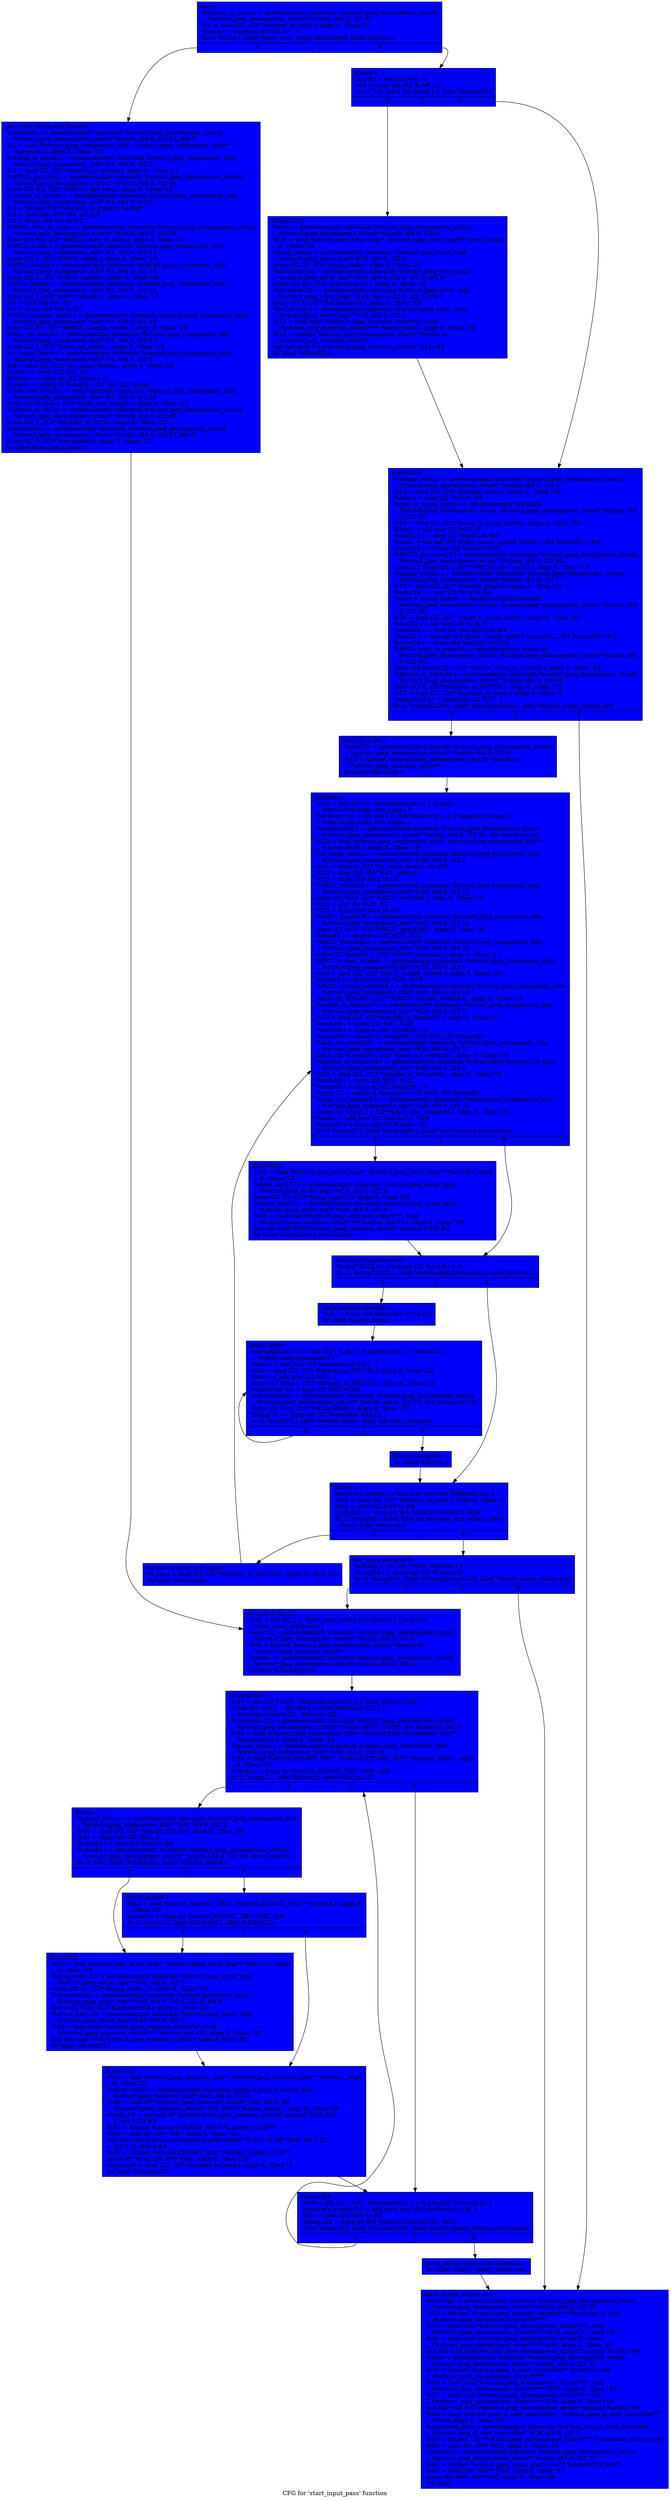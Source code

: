 digraph "CFG for 'start_input_pass' function" {
	label="CFG for 'start_input_pass' function";

	Node0x5187340 [shape=record, style = filled, fillcolor = blue,  style = filled, fillcolor = blue, label="{entry:\l  %comps_in_scan.i = getelementptr inbounds %struct.jpeg_decompress_struct,\l... %struct.jpeg_decompress_struct* %cinfo, i64 0, i32 62\l  %0 = load i32, i32* %comps_in_scan.i, align 8, !tbaa !2\l  %cmp.i = icmp eq i32 %0, 1\l  br i1 %cmp.i, label %per_scan_setup.exit.thread, label %if.else.i\l|{<s0>T|<s1>F}}"];
	Node0x5187340:s0 -> Node0x5187b10;
	Node0x5187340:s1 -> Node0x5187c30;
	Node0x5187b10 [shape=record, style = filled, fillcolor = blue, label="{per_scan_setup.exit.thread:                       \l  %arrayidx.i = getelementptr inbounds %struct.jpeg_decompress_struct,\l... %struct.jpeg_decompress_struct* %cinfo, i64 0, i32 63, i64 0\l  %1 = load %struct.jpeg_component_info*, %struct.jpeg_component_info**\l... %arrayidx.i, align 8, !tbaa !10\l  %width_in_blocks.i = getelementptr inbounds %struct.jpeg_component_info,\l... %struct.jpeg_component_info* %1, i64 0, i32 7\l  %2 = load i32, i32* %width_in_blocks.i, align 4, !tbaa !11\l  %MCUs_per_row.i = getelementptr inbounds %struct.jpeg_decompress_struct,\l... %struct.jpeg_decompress_struct* %cinfo, i64 0, i32 64\l  store i32 %2, i32* %MCUs_per_row.i, align 8, !tbaa !13\l  %height_in_blocks.i = getelementptr inbounds %struct.jpeg_component_info,\l... %struct.jpeg_component_info* %1, i64 0, i32 8\l  %3 = bitcast i32* %height_in_blocks.i to i64*\l  %4 = load i64, i64* %3, align 8\l  %5 = trunc i64 %4 to i32\l  %MCU_rows_in_scan.i = getelementptr inbounds %struct.jpeg_decompress_struct,\l... %struct.jpeg_decompress_struct* %cinfo, i64 0, i32 65\l  store i32 %5, i32* %MCU_rows_in_scan.i, align 4, !tbaa !14\l  %MCU_width.i = getelementptr inbounds %struct.jpeg_component_info,\l... %struct.jpeg_component_info* %1, i64 0, i32 13\l  store i32 1, i32* %MCU_width.i, align 4, !tbaa !15\l  %MCU_height.i = getelementptr inbounds %struct.jpeg_component_info,\l... %struct.jpeg_component_info* %1, i64 0, i32 14\l  store i32 1, i32* %MCU_height.i, align 8, !tbaa !16\l  %MCU_blocks.i = getelementptr inbounds %struct.jpeg_component_info,\l... %struct.jpeg_component_info* %1, i64 0, i32 15\l  store i32 1, i32* %MCU_blocks.i, align 4, !tbaa !17\l  %6 = lshr i64 %4, 32\l  %7 = trunc i64 %6 to i32\l  %MCU_sample_width.i = getelementptr inbounds %struct.jpeg_component_info,\l... %struct.jpeg_component_info* %1, i64 0, i32 16\l  store i32 %7, i32* %MCU_sample_width.i, align 8, !tbaa !18\l  %last_col_width.i = getelementptr inbounds %struct.jpeg_component_info,\l... %struct.jpeg_component_info* %1, i64 0, i32 17\l  store i32 1, i32* %last_col_width.i, align 4, !tbaa !19\l  %v_samp_factor.i = getelementptr inbounds %struct.jpeg_component_info,\l... %struct.jpeg_component_info* %1, i64 0, i32 3\l  %8 = load i32, i32* %v_samp_factor.i, align 4, !tbaa !20\l  %rem.i = urem i32 %5, %8\l  %cmp3.i = icmp eq i32 %rem.i, 0\l  %.rem.i = select i1 %cmp3.i, i32 %8, i32 %rem.i\l  %last_row_height.i = getelementptr inbounds %struct.jpeg_component_info,\l... %struct.jpeg_component_info* %1, i64 0, i32 18\l  store i32 %.rem.i, i32* %last_row_height.i, align 8, !tbaa !21\l  %blocks_in_MCU.i = getelementptr inbounds %struct.jpeg_decompress_struct,\l... %struct.jpeg_decompress_struct* %cinfo, i64 0, i32 66\l  store i32 1, i32* %blocks_in_MCU.i, align 8, !tbaa !22\l  %arrayidx6.i = getelementptr inbounds %struct.jpeg_decompress_struct,\l... %struct.jpeg_decompress_struct* %cinfo, i64 0, i32 67, i64 0\l  store i32 0, i32* %arrayidx6.i, align 4, !tbaa !23\l  br label %for.body.lr.ph.i13\l}"];
	Node0x5187b10 -> Node0x519b450;
	Node0x5187c30 [shape=record, style = filled, fillcolor = blue,  style = filled, fillcolor = blue, label="{if.else.i:                                        \l  %.off.i = add i32 %0, -1\l  %9 = icmp ugt i32 %.off.i, 3\l  br i1 %9, label %if.then11.i, label %if.end20.i\l|{<s0>T|<s1>F}}"];
	Node0x5187c30:s0 -> Node0x5199880;
	Node0x5187c30:s1 -> Node0x51998d0;
	Node0x5199880 [shape=record, style = filled, fillcolor = blue, label="{if.then11.i:                                      \l  %err.i = getelementptr inbounds %struct.jpeg_decompress_struct,\l... %struct.jpeg_decompress_struct* %cinfo, i64 0, i32 0\l  %10 = load %struct.jpeg_error_mgr*, %struct.jpeg_error_mgr** %err.i, align\l... 8, !tbaa !24\l  %msg_code.i = getelementptr inbounds %struct.jpeg_error_mgr,\l... %struct.jpeg_error_mgr* %10, i64 0, i32 5\l  store i32 24, i32* %msg_code.i, align 8, !tbaa !25\l  %arrayidx14.i = getelementptr inbounds %struct.jpeg_error_mgr,\l... %struct.jpeg_error_mgr* %10, i64 0, i32 6, i32 0, i64 0\l  store i32 %0, i32* %arrayidx14.i, align 4, !tbaa !23\l  %arrayidx18.i = getelementptr inbounds %struct.jpeg_error_mgr,\l... %struct.jpeg_error_mgr* %10, i64 0, i32 6, i32 0, i64 1\l  store i32 4, i32* %arrayidx18.i, align 4, !tbaa !23\l  %error_exit.i = getelementptr inbounds %struct.jpeg_error_mgr,\l... %struct.jpeg_error_mgr* %10, i64 0, i32 0\l  %11 = load void (%struct.jpeg_common_struct*)*, void\l... (%struct.jpeg_common_struct*)** %error_exit.i, align 8, !tbaa !28\l  %12 = bitcast %struct.jpeg_decompress_struct* %cinfo to\l... %struct.jpeg_common_struct*\l  tail call void %11(%struct.jpeg_common_struct* %12) #4\l  br label %if.end20.i\l}"];
	Node0x5199880 -> Node0x51998d0;
	Node0x51998d0 [shape=record, style = filled, fillcolor = blue, label="{if.end20.i:                                       \l  %image_width.i = getelementptr inbounds %struct.jpeg_decompress_struct,\l... %struct.jpeg_decompress_struct* %cinfo, i64 0, i32 6\l  %13 = load i32, i32* %image_width.i, align 8, !tbaa !29\l  %conv.i = zext i32 %13 to i64\l  %max_h_samp_factor.i = getelementptr inbounds\l... %struct.jpeg_decompress_struct, %struct.jpeg_decompress_struct* %cinfo, i64\l... 0, i32 57\l  %14 = load i32, i32* %max_h_samp_factor.i, align 4, !tbaa !30\l  %mul.i = shl nsw i32 %14, 3\l  %conv21.i = sext i32 %mul.i to i64\l  %call.i = tail call i64 @jdiv_round_up(i64 %conv.i, i64 %conv21.i) #4\l  %conv22.i = trunc i64 %call.i to i32\l  %MCUs_per_row23.i = getelementptr inbounds %struct.jpeg_decompress_struct,\l... %struct.jpeg_decompress_struct* %cinfo, i64 0, i32 64\l  store i32 %conv22.i, i32* %MCUs_per_row23.i, align 8, !tbaa !13\l  %image_height.i = getelementptr inbounds %struct.jpeg_decompress_struct,\l... %struct.jpeg_decompress_struct* %cinfo, i64 0, i32 7\l  %15 = load i32, i32* %image_height.i, align 4, !tbaa !31\l  %conv24.i = zext i32 %15 to i64\l  %max_v_samp_factor.i = getelementptr inbounds\l... %struct.jpeg_decompress_struct, %struct.jpeg_decompress_struct* %cinfo, i64\l... 0, i32 58\l  %16 = load i32, i32* %max_v_samp_factor.i, align 8, !tbaa !32\l  %mul25.i = shl nsw i32 %16, 3\l  %conv26.i = sext i32 %mul25.i to i64\l  %call27.i = tail call i64 @jdiv_round_up(i64 %conv24.i, i64 %conv26.i) #4\l  %conv28.i = trunc i64 %call27.i to i32\l  %MCU_rows_in_scan29.i = getelementptr inbounds\l... %struct.jpeg_decompress_struct, %struct.jpeg_decompress_struct* %cinfo, i64\l... 0, i32 65\l  store i32 %conv28.i, i32* %MCU_rows_in_scan29.i, align 4, !tbaa !14\l  %blocks_in_MCU30.i = getelementptr inbounds %struct.jpeg_decompress_struct,\l... %struct.jpeg_decompress_struct* %cinfo, i64 0, i32 66\l  store i32 0, i32* %blocks_in_MCU30.i, align 8, !tbaa !22\l  %17 = load i32, i32* %comps_in_scan.i, align 8, !tbaa !2\l  %cmp32154.i = icmp sgt i32 %17, 0\l  br i1 %cmp32154.i, label %for.body.lr.ph.i, label %latch_quant_tables.exit\l|{<s0>T|<s1>F}}"];
	Node0x51998d0:s0 -> Node0x519b7e0;
	Node0x51998d0:s1 -> Node0x519b8e0;
	Node0x519b7e0 [shape=record, style = filled, fillcolor = blue, label="{for.body.lr.ph.i:                                 \l  %err70.i = getelementptr inbounds %struct.jpeg_decompress_struct,\l... %struct.jpeg_decompress_struct* %cinfo, i64 0, i32 0\l  %18 = bitcast %struct.jpeg_decompress_struct* %cinfo to\l... %struct.jpeg_common_struct*\l  br label %for.body.i\l}"];
	Node0x519b7e0 -> Node0x519eb50;
	Node0x519eb50 [shape=record, style = filled, fillcolor = blue, label="{for.body.i:                                       \l  %19 = phi i32 [ 0, %for.body.lr.ph.i ], [ %.pre.i,\l... %for.inc.for.body_crit_edge.i ]\l  %indvars.iv.i = phi i64 [ 0, %for.body.lr.ph.i ], [ %indvars.iv.next.i,\l... %for.inc.for.body_crit_edge.i ]\l  %arrayidx35.i = getelementptr inbounds %struct.jpeg_decompress_struct,\l... %struct.jpeg_decompress_struct* %cinfo, i64 0, i32 63, i64 %indvars.iv.i\l  %20 = load %struct.jpeg_component_info*, %struct.jpeg_component_info**\l... %arrayidx35.i, align 8, !tbaa !10\l  %h_samp_factor.i = getelementptr inbounds %struct.jpeg_component_info,\l... %struct.jpeg_component_info* %20, i64 0, i32 2\l  %21 = bitcast i32* %h_samp_factor.i to i64*\l  %22 = load i64, i64* %21, align 8\l  %23 = trunc i64 %22 to i32\l  %MCU_width36.i = getelementptr inbounds %struct.jpeg_component_info,\l... %struct.jpeg_component_info* %20, i64 0, i32 13\l  store i32 %23, i32* %MCU_width36.i, align 4, !tbaa !15\l  %24 = lshr i64 %22, 32\l  %25 = trunc i64 %24 to i32\l  %MCU_height38.i = getelementptr inbounds %struct.jpeg_component_info,\l... %struct.jpeg_component_info* %20, i64 0, i32 14\l  store i32 %25, i32* %MCU_height38.i, align 8, !tbaa !16\l  %mul41.i = mul nsw i32 %25, %23\l  %MCU_blocks42.i = getelementptr inbounds %struct.jpeg_component_info,\l... %struct.jpeg_component_info* %20, i64 0, i32 15\l  store i32 %mul41.i, i32* %MCU_blocks42.i, align 4, !tbaa !17\l  %DCT_scaled_size44.i = getelementptr inbounds %struct.jpeg_component_info,\l... %struct.jpeg_component_info* %20, i64 0, i32 9\l  %26 = load i32, i32* %DCT_scaled_size44.i, align 4, !tbaa !33\l  %mul45.i = mul nsw i32 %26, %23\l  %MCU_sample_width46.i = getelementptr inbounds %struct.jpeg_component_info,\l... %struct.jpeg_component_info* %20, i64 0, i32 16\l  store i32 %mul45.i, i32* %MCU_sample_width46.i, align 8, !tbaa !18\l  %width_in_blocks47.i = getelementptr inbounds %struct.jpeg_component_info,\l... %struct.jpeg_component_info* %20, i64 0, i32 7\l  %27 = load i32, i32* %width_in_blocks47.i, align 4, !tbaa !11\l  %rem49.i = urem i32 %27, %23\l  %cmp50.i = icmp eq i32 %rem49.i, 0\l  %.rem49.i = select i1 %cmp50.i, i32 %23, i32 %rem49.i\l  %last_col_width55.i = getelementptr inbounds %struct.jpeg_component_info,\l... %struct.jpeg_component_info* %20, i64 0, i32 17\l  store i32 %.rem49.i, i32* %last_col_width55.i, align 4, !tbaa !19\l  %height_in_blocks56.i = getelementptr inbounds %struct.jpeg_component_info,\l... %struct.jpeg_component_info* %20, i64 0, i32 8\l  %28 = load i32, i32* %height_in_blocks56.i, align 8, !tbaa !34\l  %rem58.i = urem i32 %28, %25\l  %cmp59.i = icmp eq i32 %rem58.i, 0\l  %tmp.2.i = select i1 %cmp59.i, i32 %25, i32 %rem58.i\l  %last_row_height64.i = getelementptr inbounds %struct.jpeg_component_info,\l... %struct.jpeg_component_info* %20, i64 0, i32 18\l  store i32 %tmp.2.i, i32* %last_row_height64.i, align 8, !tbaa !21\l  %add.i = add nsw i32 %mul41.i, %19\l  %cmp67.i = icmp sgt i32 %add.i, 10\l  br i1 %cmp67.i, label %if.then69.i, label %while.cond.preheader.i\l|{<s0>T|<s1>F}}"];
	Node0x519eb50:s0 -> Node0x51a3510;
	Node0x519eb50:s1 -> Node0x51a3620;
	Node0x51a3510 [shape=record, style = filled, fillcolor = blue, label="{if.then69.i:                                      \l  %29 = load %struct.jpeg_error_mgr*, %struct.jpeg_error_mgr** %err70.i, align\l... 8, !tbaa !24\l  %msg_code71.i = getelementptr inbounds %struct.jpeg_error_mgr,\l... %struct.jpeg_error_mgr* %29, i64 0, i32 5\l  store i32 11, i32* %msg_code71.i, align 8, !tbaa !25\l  %error_exit73.i = getelementptr inbounds %struct.jpeg_error_mgr,\l... %struct.jpeg_error_mgr* %29, i64 0, i32 0\l  %30 = load void (%struct.jpeg_common_struct*)*, void\l... (%struct.jpeg_common_struct*)** %error_exit73.i, align 8, !tbaa !28\l  tail call void %30(%struct.jpeg_common_struct* nonnull %18) #4\l  br label %while.cond.preheader.i\l}"];
	Node0x51a3510 -> Node0x51a3620;
	Node0x51a3620 [shape=record, style = filled, fillcolor = blue, label="{while.cond.preheader.i:                           \l  %cmp75152.i = icmp sgt i32 %mul41.i, 0\l  br i1 %cmp75152.i, label %while.body.preheader.i, label %for.inc.i\l|{<s0>T|<s1>F}}"];
	Node0x51a3620:s0 -> Node0x51a3c60;
	Node0x51a3620:s1 -> Node0x51a3ce0;
	Node0x51a3c60 [shape=record, style = filled, fillcolor = blue, label="{while.body.preheader.i:                           \l  %31 = trunc i64 %indvars.iv.i to i32\l  br label %while.body.i\l}"];
	Node0x51a3c60 -> Node0x51a3e20;
	Node0x51a3e20 [shape=record, style = filled, fillcolor = blue, label="{while.body.i:                                     \l  %mcublks.0153.i = phi i32 [ %dec.i, %while.body.i ], [ %mul41.i,\l... %while.body.preheader.i ]\l  %dec.i = add nsw i32 %mcublks.0153.i, -1\l  %32 = load i32, i32* %blocks_in_MCU30.i, align 8, !tbaa !22\l  %inc.i = add nsw i32 %32, 1\l  store i32 %inc.i, i32* %blocks_in_MCU30.i, align 8, !tbaa !22\l  %idxprom78.i = sext i32 %32 to i64\l  %arrayidx80.i = getelementptr inbounds %struct.jpeg_decompress_struct,\l... %struct.jpeg_decompress_struct* %cinfo, i64 0, i32 67, i64 %idxprom78.i\l  store i32 %31, i32* %arrayidx80.i, align 4, !tbaa !23\l  %cmp75.i = icmp sgt i32 %mcublks.0153.i, 1\l  br i1 %cmp75.i, label %while.body.i, label %for.inc.i.loopexit\l|{<s0>T|<s1>F}}"];
	Node0x51a3e20:s0 -> Node0x51a3e20;
	Node0x51a3e20:s1 -> Node0x51a45b0;
	Node0x51a45b0 [shape=record, style = filled, fillcolor = blue, label="{for.inc.i.loopexit:                               \l  br label %for.inc.i\l}"];
	Node0x51a45b0 -> Node0x51a3ce0;
	Node0x51a3ce0 [shape=record, style = filled, fillcolor = blue, label="{for.inc.i:                                        \l  %indvars.iv.next.i = add nuw nsw i64 %indvars.iv.i, 1\l  %33 = load i32, i32* %comps_in_scan.i, align 8, !tbaa !2\l  %34 = sext i32 %33 to i64\l  %cmp32.i = icmp slt i64 %indvars.iv.next.i, %34\l  br i1 %cmp32.i, label %for.inc.for.body_crit_edge.i, label\l... %per_scan_setup.exit\l|{<s0>T|<s1>F}}"];
	Node0x51a3ce0:s0 -> Node0x519ecc0;
	Node0x51a3ce0:s1 -> Node0x51a4870;
	Node0x519ecc0 [shape=record, style = filled, fillcolor = blue, label="{for.inc.for.body_crit_edge.i:                     \l  %.pre.i = load i32, i32* %blocks_in_MCU30.i, align 8, !tbaa !22\l  br label %for.body.i\l}"];
	Node0x519ecc0 -> Node0x519eb50;
	Node0x51a4870 [shape=record, style = filled, fillcolor = blue, label="{per_scan_setup.exit:                              \l  %.lcssa = phi i32 [ %33, %for.inc.i ]\l  %cmp39.i = icmp sgt i32 %.lcssa, 0\l  br i1 %cmp39.i, label %for.body.lr.ph.i13, label %latch_quant_tables.exit\l|{<s0>T|<s1>F}}"];
	Node0x51a4870:s0 -> Node0x519b450;
	Node0x51a4870:s1 -> Node0x519b8e0;
	Node0x519b450 [shape=record, style = filled, fillcolor = blue, label="{for.body.lr.ph.i13:                               \l  %35 = phi i32 [ 1, %per_scan_setup.exit.thread ], [ %.lcssa,\l... %per_scan_setup.exit ]\l  %err.i12 = getelementptr inbounds %struct.jpeg_decompress_struct,\l... %struct.jpeg_decompress_struct* %cinfo, i64 0, i32 0\l  %36 = bitcast %struct.jpeg_decompress_struct* %cinfo to\l... %struct.jpeg_common_struct*\l  %mem.i = getelementptr inbounds %struct.jpeg_decompress_struct,\l... %struct.jpeg_decompress_struct* %cinfo, i64 0, i32 1\l  br label %for.body.i16\l}"];
	Node0x519b450 -> Node0x519e0b0;
	Node0x519e0b0 [shape=record, style = filled, fillcolor = blue, label="{for.body.i16:                                     \l  %37 = phi i32 [ %35, %for.body.lr.ph.i13 ], [ %50, %for.inc.i23 ]\l  %indvars.iv.i14 = phi i64 [ 0, %for.body.lr.ph.i13 ], [\l... %indvars.iv.next.i21, %for.inc.i23 ]\l  %arrayidx.i15 = getelementptr inbounds %struct.jpeg_decompress_struct,\l... %struct.jpeg_decompress_struct* %cinfo, i64 0, i32 63, i64 %indvars.iv.i14\l  %38 = load %struct.jpeg_component_info*, %struct.jpeg_component_info**\l... %arrayidx.i15, align 8, !tbaa !10\l  %quant_table.i = getelementptr inbounds %struct.jpeg_component_info,\l... %struct.jpeg_component_info* %38, i64 0, i32 19\l  %39 = load %struct.JQUANT_TBL*, %struct.JQUANT_TBL** %quant_table.i, align\l... 8, !tbaa !35\l  %cmp1.i = icmp eq %struct.JQUANT_TBL* %39, null\l  br i1 %cmp1.i, label %if.end.i, label %for.inc.i23\l|{<s0>T|<s1>F}}"];
	Node0x519e0b0:s0 -> Node0x51a6000;
	Node0x519e0b0:s1 -> Node0x519e1c0;
	Node0x51a6000 [shape=record, style = filled, fillcolor = blue, label="{if.end.i:                                         \l  %quant_tbl_no.i = getelementptr inbounds %struct.jpeg_component_info,\l... %struct.jpeg_component_info* %38, i64 0, i32 4\l  %40 = load i32, i32* %quant_tbl_no.i, align 8, !tbaa !36\l  %41 = icmp ugt i32 %40, 3\l  %.pre43.i = sext i32 %40 to i64\l  %.pre44.i = getelementptr inbounds %struct.jpeg_decompress_struct,\l... %struct.jpeg_decompress_struct* %cinfo, i64 0, i32 39, i64 %.pre43.i\l  br i1 %41, label %if.then8.i, label %lor.lhs.false4.i\l|{<s0>T|<s1>F}}"];
	Node0x51a6000:s0 -> Node0x51a65b0;
	Node0x51a6000:s1 -> Node0x51a66c0;
	Node0x51a66c0 [shape=record, style = filled, fillcolor = blue, label="{lor.lhs.false4.i:                                 \l  %42 = load %struct.JQUANT_TBL*, %struct.JQUANT_TBL** %.pre44.i, align 8,\l... !tbaa !10\l  %cmp7.i = icmp eq %struct.JQUANT_TBL* %42, null\l  br i1 %cmp7.i, label %if.then8.i, label %if.end12.i\l|{<s0>T|<s1>F}}"];
	Node0x51a66c0:s0 -> Node0x51a65b0;
	Node0x51a66c0:s1 -> Node0x51a68d0;
	Node0x51a65b0 [shape=record, style = filled, fillcolor = blue, label="{if.then8.i:                                       \l  %43 = load %struct.jpeg_error_mgr*, %struct.jpeg_error_mgr** %err.i12, align\l... 8, !tbaa !24\l  %msg_code.i17 = getelementptr inbounds %struct.jpeg_error_mgr,\l... %struct.jpeg_error_mgr* %43, i64 0, i32 5\l  store i32 51, i32* %msg_code.i17, align 8, !tbaa !25\l  %arrayidx10.i = getelementptr inbounds %struct.jpeg_error_mgr,\l... %struct.jpeg_error_mgr* %43, i64 0, i32 6, i32 0, i64 0\l  store i32 %40, i32* %arrayidx10.i, align 4, !tbaa !23\l  %error_exit.i18 = getelementptr inbounds %struct.jpeg_error_mgr,\l... %struct.jpeg_error_mgr* %43, i64 0, i32 0\l  %44 = load void (%struct.jpeg_common_struct*)*, void\l... (%struct.jpeg_common_struct*)** %error_exit.i18, align 8, !tbaa !28\l  tail call void %44(%struct.jpeg_common_struct* nonnull %36) #4\l  br label %if.end12.i\l}"];
	Node0x51a65b0 -> Node0x51a68d0;
	Node0x51a68d0 [shape=record, style = filled, fillcolor = blue, label="{if.end12.i:                                       \l  %45 = load %struct.jpeg_memory_mgr*, %struct.jpeg_memory_mgr** %mem.i, align\l... 8, !tbaa !37\l  %alloc_small.i = getelementptr inbounds %struct.jpeg_memory_mgr,\l... %struct.jpeg_memory_mgr* %45, i64 0, i32 0\l  %46 = load i8* (%struct.jpeg_common_struct*, i32, i64)*, i8*\l... (%struct.jpeg_common_struct*, i32, i64)** %alloc_small.i, align 8, !tbaa !38\l  %call.i19 = tail call i8* %46(%struct.jpeg_common_struct* nonnull %36, i32\l... 1, i64 132) #4\l  %47 = bitcast %struct.JQUANT_TBL** %.pre44.i to i8**\l  %48 = load i8*, i8** %47, align 8, !tbaa !10\l  tail call void @llvm.memcpy.p0i8.p0i8.i64(i8* %call.i19, i8* %48, i64 132,\l... i32 1, i1 false) #4\l  %49 = bitcast %struct.JQUANT_TBL** %quant_table.i to i8**\l  store i8* %call.i19, i8** %49, align 8, !tbaa !35\l  %.pre.i20 = load i32, i32* %comps_in_scan.i, align 8, !tbaa !2\l  br label %for.inc.i23\l}"];
	Node0x51a68d0 -> Node0x519e1c0;
	Node0x519e1c0 [shape=record, style = filled, fillcolor = blue, label="{for.inc.i23:                                      \l  %50 = phi i32 [ %37, %for.body.i16 ], [ %.pre.i20, %if.end12.i ]\l  %indvars.iv.next.i21 = add nuw nsw i64 %indvars.iv.i14, 1\l  %51 = sext i32 %50 to i64\l  %cmp.i22 = icmp slt i64 %indvars.iv.next.i21, %51\l  br i1 %cmp.i22, label %for.body.i16, label %latch_quant_tables.exit.loopexit\l|{<s0>T|<s1>F}}"];
	Node0x519e1c0:s0 -> Node0x519e0b0;
	Node0x519e1c0:s1 -> Node0x51a8290;
	Node0x51a8290 [shape=record, style = filled, fillcolor = blue, label="{latch_quant_tables.exit.loopexit:                 \l  br label %latch_quant_tables.exit\l}"];
	Node0x51a8290 -> Node0x519b8e0;
	Node0x519b8e0 [shape=record, style = filled, fillcolor = blue, label="{latch_quant_tables.exit:                          \l  %entropy = getelementptr inbounds %struct.jpeg_decompress_struct,\l... %struct.jpeg_decompress_struct* %cinfo, i64 0, i32 79\l  %52 = bitcast %struct.jpeg_entropy_decoder** %entropy to void\l... (%struct.jpeg_decompress_struct*)***\l  %53 = load void (%struct.jpeg_decompress_struct*)**, void\l... (%struct.jpeg_decompress_struct*)*** %52, align 8, !tbaa !40\l  %54 = load void (%struct.jpeg_decompress_struct*)*, void\l... (%struct.jpeg_decompress_struct*)** %53, align 8, !tbaa !41\l  tail call void %54(%struct.jpeg_decompress_struct* nonnull %cinfo) #4\l  %coef = getelementptr inbounds %struct.jpeg_decompress_struct,\l... %struct.jpeg_decompress_struct* %cinfo, i64 0, i32 75\l  %55 = bitcast %struct.jpeg_d_coef_controller** %coef to void\l... (%struct.jpeg_decompress_struct*)***\l  %56 = load void (%struct.jpeg_decompress_struct*)**, void\l... (%struct.jpeg_decompress_struct*)*** %55, align 8, !tbaa !43\l  %57 = load void (%struct.jpeg_decompress_struct*)*, void\l... (%struct.jpeg_decompress_struct*)** %56, align 8, !tbaa !44\l  tail call void %57(%struct.jpeg_decompress_struct* nonnull %cinfo) #4\l  %58 = load %struct.jpeg_d_coef_controller*, %struct.jpeg_d_coef_controller**\l... %coef, align 8, !tbaa !43\l  %consume_data = getelementptr inbounds %struct.jpeg_d_coef_controller,\l... %struct.jpeg_d_coef_controller* %58, i64 0, i32 1\l  %59 = bitcast i32 (%struct.jpeg_decompress_struct*)** %consume_data to i64*\l  %60 = load i64, i64* %59, align 8, !tbaa !46\l  %inputctl = getelementptr inbounds %struct.jpeg_decompress_struct,\l... %struct.jpeg_decompress_struct* %cinfo, i64 0, i32 77\l  %61 = bitcast %struct.jpeg_input_controller** %inputctl to i64**\l  %62 = load i64*, i64** %61, align 8, !tbaa !47\l  store i64 %60, i64* %62, align 8, !tbaa !48\l  ret void\l}"];
}
